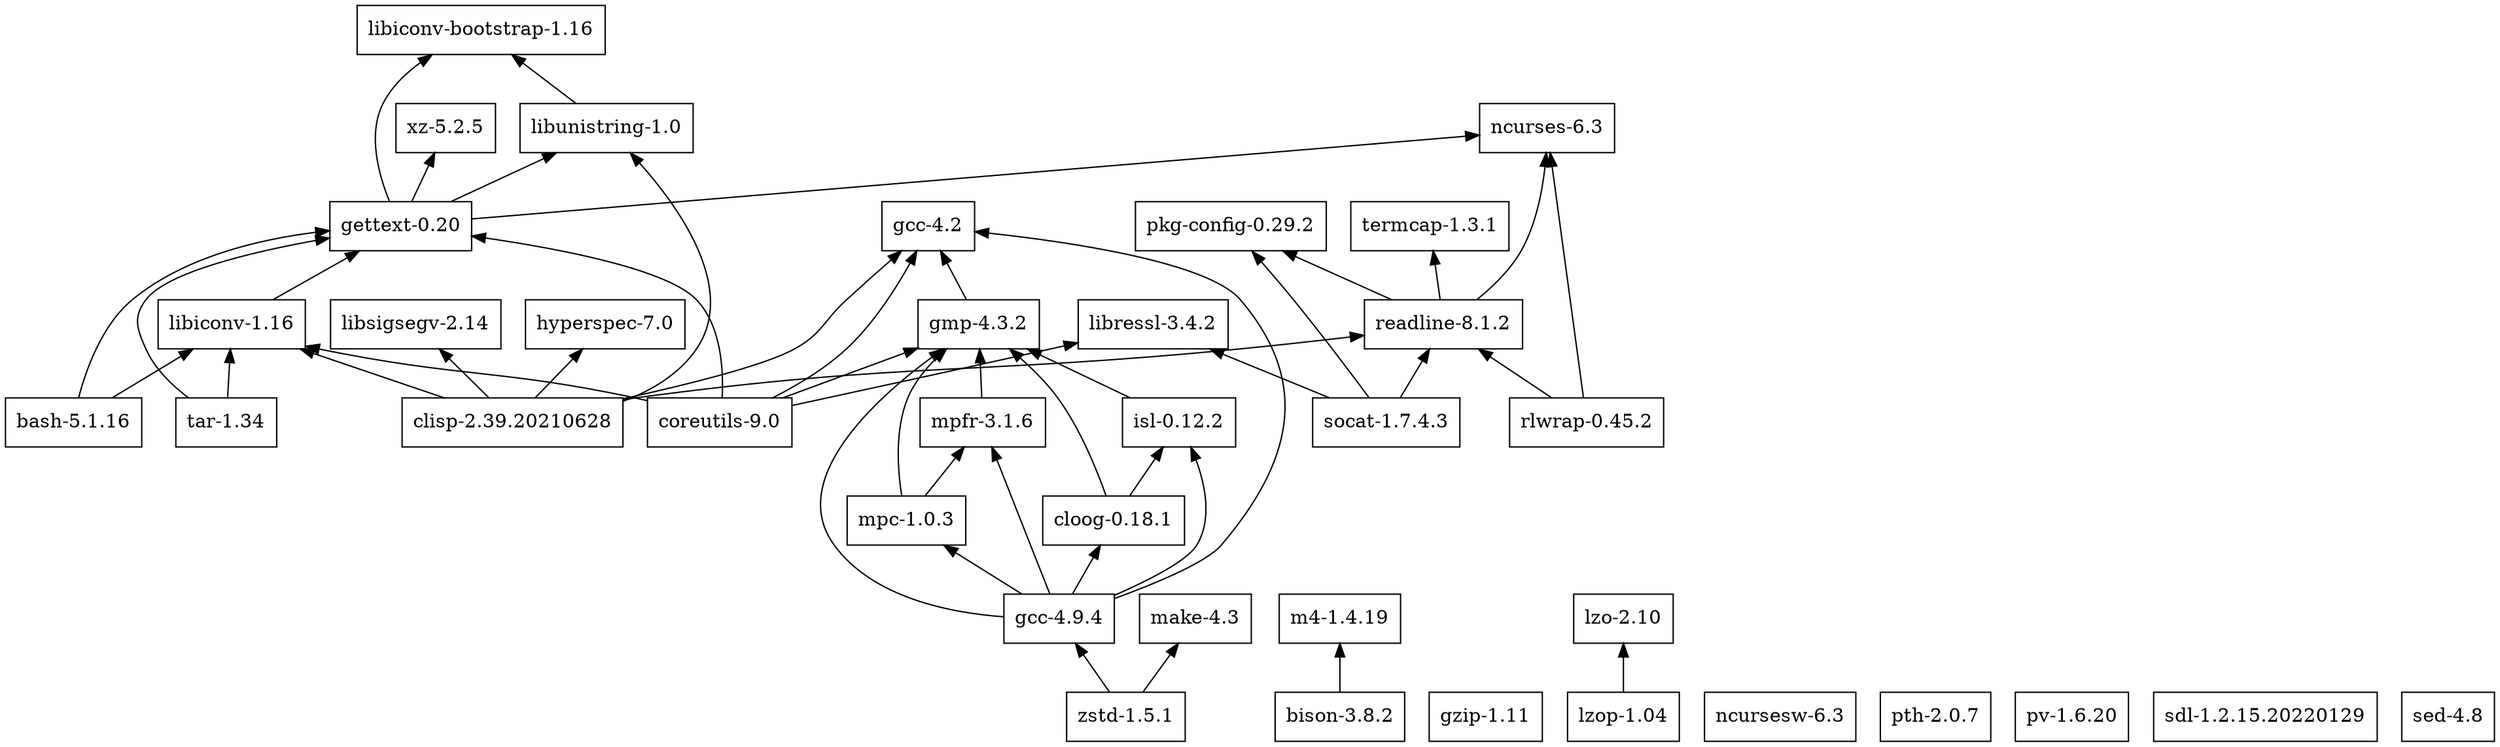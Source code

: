 digraph mygraph {
node [shape=box];
rankdir = BT;

"bash-5.1.16" -> "gettext-0.20"
"bash-5.1.16" -> "libiconv-1.16"
"bison-3.8.2" -> "m4-1.4.19"
"clisp-2.39.20210628" -> "gcc-4.2"
"clisp-2.39.20210628" -> "hyperspec-7.0"
"clisp-2.39.20210628" -> "libiconv-1.16"
"clisp-2.39.20210628" -> "libsigsegv-2.14"
"clisp-2.39.20210628" -> "libunistring-1.0"
"clisp-2.39.20210628" -> "readline-8.1.2"
"cloog-0.18.1" -> "gmp-4.3.2"
"cloog-0.18.1" -> "isl-0.12.2"
"coreutils-9.0" -> "gcc-4.2"
"coreutils-9.0" -> "gettext-0.20"
"coreutils-9.0" -> "gmp-4.3.2"
"coreutils-9.0" -> "libiconv-1.16"
"coreutils-9.0" -> "libressl-3.4.2"
"gcc-4.2"
"gcc-4.9.4" -> "cloog-0.18.1"
"gcc-4.9.4" -> "gcc-4.2"
"gcc-4.9.4" -> "gmp-4.3.2"
"gcc-4.9.4" -> "isl-0.12.2"
"gcc-4.9.4" -> "mpc-1.0.3"
"gcc-4.9.4" -> "mpfr-3.1.6"
"gettext-0.20" -> "libiconv-bootstrap-1.16"
"gettext-0.20" -> "libunistring-1.0"
"gettext-0.20" -> "ncurses-6.3"
"gettext-0.20" -> "xz-5.2.5"
"gmp-4.3.2" -> "gcc-4.2"
"gzip-1.11"
"hyperspec-7.0"
"isl-0.12.2" -> "gmp-4.3.2"
"libiconv-1.16" -> "gettext-0.20"
"libiconv-bootstrap-1.16"
"libressl-3.4.2"
"libsigsegv-2.14"
"libunistring-1.0" -> "libiconv-bootstrap-1.16"
"lzo-2.10"
"lzop-1.04" -> "lzo-2.10"
"m4-1.4.19"
"make-4.3"
"mpc-1.0.3" -> "gmp-4.3.2"
"mpc-1.0.3" -> "mpfr-3.1.6"
"mpfr-3.1.6" -> "gmp-4.3.2"
"ncurses-6.3"
"ncursesw-6.3"
"pkg-config-0.29.2"
"pth-2.0.7"
"pv-1.6.20"
"readline-8.1.2" -> "ncurses-6.3"
"readline-8.1.2" -> "pkg-config-0.29.2"
"readline-8.1.2" -> "termcap-1.3.1"
"rlwrap-0.45.2" -> "ncurses-6.3"
"rlwrap-0.45.2" -> "readline-8.1.2"
"sdl-1.2.15.20220129"
"sed-4.8"
"socat-1.7.4.3" -> "libressl-3.4.2"
"socat-1.7.4.3" -> "pkg-config-0.29.2"
"socat-1.7.4.3" -> "readline-8.1.2"
"tar-1.34" -> "gettext-0.20"
"tar-1.34" -> "libiconv-1.16"
"termcap-1.3.1"
"xz-5.2.5"
"zstd-1.5.1" -> "gcc-4.9.4"
"zstd-1.5.1" -> "make-4.3"

}
